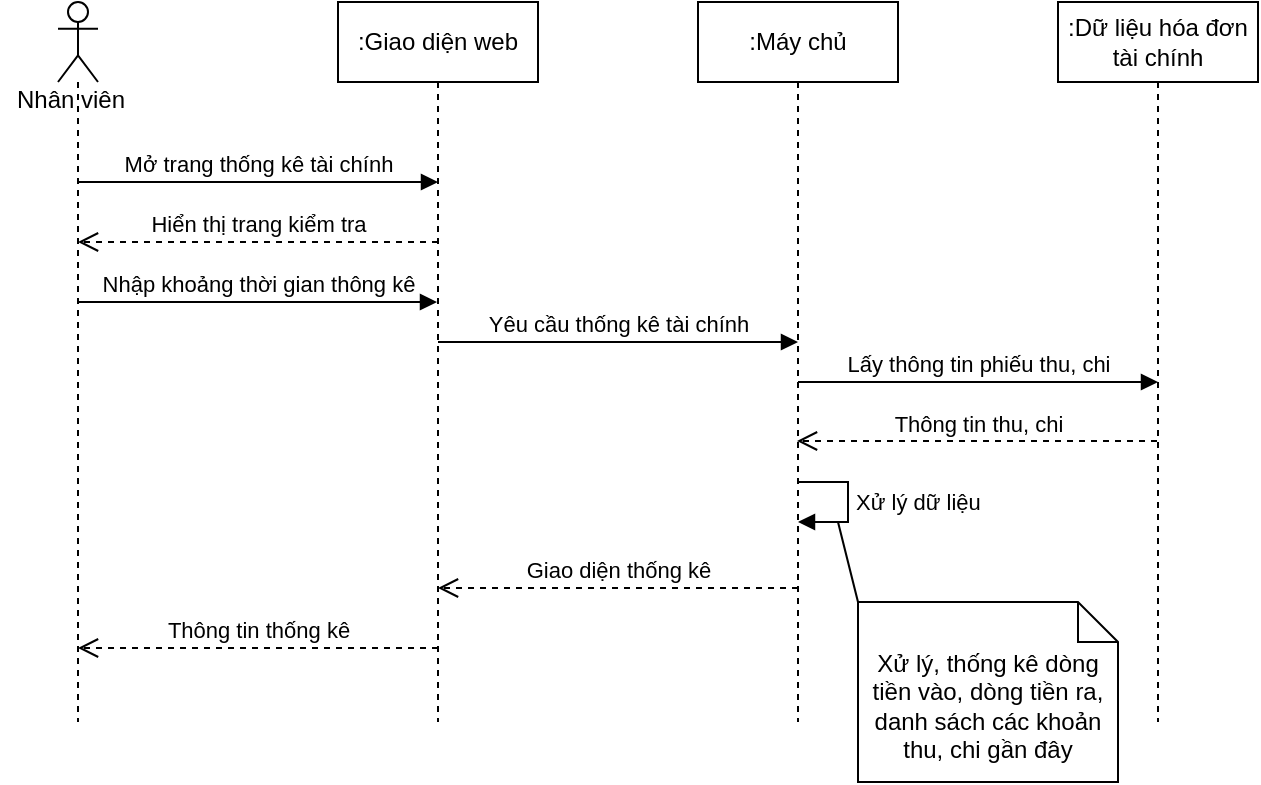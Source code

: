 <mxfile version="16.4.0" type="device"><diagram id="zcswTwv3XpAi1OrYe1jl" name="Page-1"><mxGraphModel dx="868" dy="561" grid="1" gridSize="10" guides="1" tooltips="1" connect="1" arrows="1" fold="1" page="1" pageScale="1" pageWidth="850" pageHeight="1100" math="0" shadow="0"><root><mxCell id="0"/><mxCell id="1" parent="0"/><mxCell id="4Xvh3bdAWT4ftcuykldy-1" value="" style="shape=umlLifeline;participant=umlActor;perimeter=lifelinePerimeter;whiteSpace=wrap;html=1;container=1;collapsible=0;recursiveResize=0;verticalAlign=top;spacingTop=36;outlineConnect=0;" parent="1" vertex="1"><mxGeometry x="40" y="40" width="20" height="360" as="geometry"/></mxCell><mxCell id="4Xvh3bdAWT4ftcuykldy-2" value="Nhân viên" style="text;html=1;align=center;verticalAlign=middle;resizable=0;points=[];autosize=1;strokeColor=none;fillColor=none;" parent="1" vertex="1"><mxGeometry x="11" y="79" width="70" height="20" as="geometry"/></mxCell><mxCell id="4Xvh3bdAWT4ftcuykldy-3" value=":Giao diện web" style="shape=umlLifeline;perimeter=lifelinePerimeter;whiteSpace=wrap;html=1;container=1;collapsible=0;recursiveResize=0;outlineConnect=0;" parent="1" vertex="1"><mxGeometry x="180" y="40" width="100" height="360" as="geometry"/></mxCell><mxCell id="4Xvh3bdAWT4ftcuykldy-4" value=":Máy chủ" style="shape=umlLifeline;perimeter=lifelinePerimeter;whiteSpace=wrap;html=1;container=1;collapsible=0;recursiveResize=0;outlineConnect=0;" parent="1" vertex="1"><mxGeometry x="360" y="40" width="100" height="360" as="geometry"/></mxCell><mxCell id="4Xvh3bdAWT4ftcuykldy-5" value="Xử lý dữ liệu" style="edgeStyle=orthogonalEdgeStyle;html=1;align=left;spacingLeft=2;endArrow=block;rounded=0;entryX=1;entryY=0;" parent="4Xvh3bdAWT4ftcuykldy-4" edge="1"><mxGeometry relative="1" as="geometry"><mxPoint x="50" y="240" as="sourcePoint"/><Array as="points"><mxPoint x="75" y="240"/></Array><mxPoint x="50" y="260" as="targetPoint"/></mxGeometry></mxCell><mxCell id="4Xvh3bdAWT4ftcuykldy-6" value="Giao diện thống kê" style="html=1;verticalAlign=bottom;endArrow=open;dashed=1;endSize=8;rounded=0;" parent="4Xvh3bdAWT4ftcuykldy-4" edge="1"><mxGeometry relative="1" as="geometry"><mxPoint x="50" y="293" as="sourcePoint"/><mxPoint x="-130" y="293" as="targetPoint"/><Array as="points"><mxPoint x="-69.5" y="293"/></Array></mxGeometry></mxCell><mxCell id="4Xvh3bdAWT4ftcuykldy-7" value=":Dữ liệu hóa đơn tài chính" style="shape=umlLifeline;perimeter=lifelinePerimeter;whiteSpace=wrap;html=1;container=1;collapsible=0;recursiveResize=0;outlineConnect=0;" parent="1" vertex="1"><mxGeometry x="540" y="40" width="100" height="360" as="geometry"/></mxCell><mxCell id="4Xvh3bdAWT4ftcuykldy-8" value="Thông tin thu, chi" style="html=1;verticalAlign=bottom;endArrow=open;dashed=1;endSize=8;rounded=0;" parent="4Xvh3bdAWT4ftcuykldy-7" edge="1"><mxGeometry relative="1" as="geometry"><mxPoint x="49.5" y="219.5" as="sourcePoint"/><mxPoint x="-130.5" y="219.5" as="targetPoint"/><Array as="points"><mxPoint x="-70" y="219.5"/></Array></mxGeometry></mxCell><mxCell id="4Xvh3bdAWT4ftcuykldy-9" value="Nhập khoảng thời gian thông kê" style="html=1;verticalAlign=bottom;endArrow=block;rounded=0;" parent="1" source="4Xvh3bdAWT4ftcuykldy-1" target="4Xvh3bdAWT4ftcuykldy-3" edge="1"><mxGeometry width="80" relative="1" as="geometry"><mxPoint x="160" y="190" as="sourcePoint"/><mxPoint x="240" y="190" as="targetPoint"/><Array as="points"><mxPoint x="180" y="190"/></Array></mxGeometry></mxCell><mxCell id="4Xvh3bdAWT4ftcuykldy-10" value="Yêu cầu thống kê tài chính" style="html=1;verticalAlign=bottom;endArrow=block;rounded=0;" parent="1" edge="1"><mxGeometry width="80" relative="1" as="geometry"><mxPoint x="230" y="210" as="sourcePoint"/><mxPoint x="410" y="210" as="targetPoint"/><Array as="points"><mxPoint x="360.5" y="210"/></Array></mxGeometry></mxCell><mxCell id="4Xvh3bdAWT4ftcuykldy-11" value="Lấy thông tin phiếu thu, chi" style="html=1;verticalAlign=bottom;endArrow=block;rounded=0;" parent="1" edge="1"><mxGeometry width="80" relative="1" as="geometry"><mxPoint x="410" y="230" as="sourcePoint"/><mxPoint x="590" y="230" as="targetPoint"/><Array as="points"><mxPoint x="540.5" y="230"/></Array></mxGeometry></mxCell><mxCell id="4Xvh3bdAWT4ftcuykldy-12" value="Thông tin thống kê" style="html=1;verticalAlign=bottom;endArrow=open;dashed=1;endSize=8;rounded=0;" parent="1" edge="1"><mxGeometry relative="1" as="geometry"><mxPoint x="230" y="363" as="sourcePoint"/><mxPoint x="50" y="363" as="targetPoint"/><Array as="points"><mxPoint x="110.5" y="363"/></Array></mxGeometry></mxCell><mxCell id="4Xvh3bdAWT4ftcuykldy-13" value="Mở trang thống kê tài chính" style="html=1;verticalAlign=bottom;endArrow=block;rounded=0;" parent="1" edge="1"><mxGeometry width="80" relative="1" as="geometry"><mxPoint x="50" y="130" as="sourcePoint"/><mxPoint x="230" y="130" as="targetPoint"/><Array as="points"><mxPoint x="180.5" y="130"/></Array></mxGeometry></mxCell><mxCell id="4Xvh3bdAWT4ftcuykldy-14" value="Hiển thị trang kiểm tra" style="html=1;verticalAlign=bottom;endArrow=open;dashed=1;endSize=8;rounded=0;" parent="1" edge="1"><mxGeometry relative="1" as="geometry"><mxPoint x="230" y="160" as="sourcePoint"/><mxPoint x="50" y="160" as="targetPoint"/><Array as="points"><mxPoint x="110.5" y="160"/></Array></mxGeometry></mxCell><mxCell id="4Xvh3bdAWT4ftcuykldy-15" value="&lt;br&gt;Xử lý, thống kê dòng tiền vào, dòng tiền ra, danh sách các khoản thu, chi gần đây" style="shape=note;size=20;whiteSpace=wrap;html=1;" parent="1" vertex="1"><mxGeometry x="440" y="340" width="130" height="90" as="geometry"/></mxCell><mxCell id="4Xvh3bdAWT4ftcuykldy-16" value="" style="endArrow=none;html=1;rounded=0;exitX=0;exitY=0;exitDx=0;exitDy=0;exitPerimeter=0;" parent="1" source="4Xvh3bdAWT4ftcuykldy-15" edge="1"><mxGeometry width="50" height="50" relative="1" as="geometry"><mxPoint x="300" y="300" as="sourcePoint"/><mxPoint x="430" y="300" as="targetPoint"/></mxGeometry></mxCell></root></mxGraphModel></diagram></mxfile>